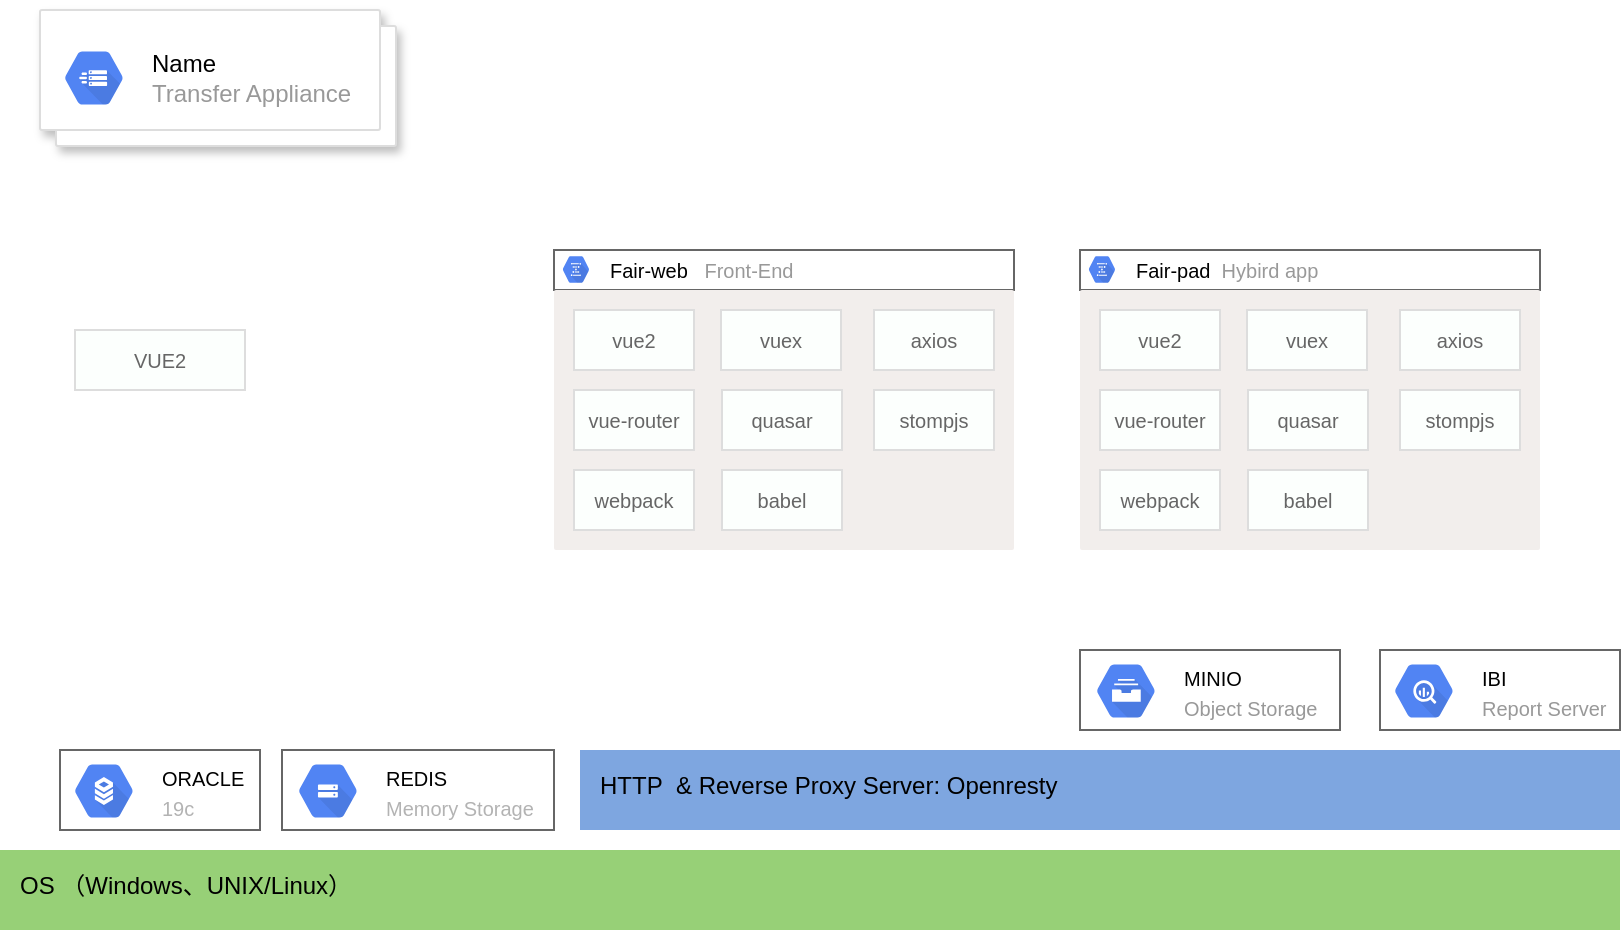 <mxfile version="16.6.4" type="github">
  <diagram id="-XEGDAH83uH26y6G2ftp" name="Page-1">
    <mxGraphModel dx="920" dy="663" grid="1" gridSize="10" guides="1" tooltips="1" connect="1" arrows="1" fold="1" page="1" pageScale="1" pageWidth="827" pageHeight="1169" math="0" shadow="0">
      <root>
        <mxCell id="0" />
        <mxCell id="1" parent="0" />
        <mxCell id="CakbC3GYAYJEHMvNo1hE-1" value="OS （Windows、UNIX/Linux）" style="points=[[0,0,0],[0.25,0,0],[0.5,0,0],[0.75,0,0],[1,0,0],[1,0.25,0],[1,0.5,0],[1,0.75,0],[1,1,0],[0.75,1,0],[0.5,1,0],[0.25,1,0],[0,1,0],[0,0.75,0],[0,0.5,0],[0,0.25,0]];absoluteArcSize=1;arcSize=2;html=1;strokeColor=none;shadow=0;dashed=0;fontSize=12;align=left;verticalAlign=middle;spacing=10;spacingTop=-4;fillColor=#97D077;" vertex="1" parent="1">
          <mxGeometry x="10" y="420" width="810" height="40" as="geometry" />
        </mxCell>
        <mxCell id="CakbC3GYAYJEHMvNo1hE-8" value="HTTP&amp;nbsp; &amp;amp; Reverse Proxy Server: Openresty" style="points=[[0,0,0],[0.25,0,0],[0.5,0,0],[0.75,0,0],[1,0,0],[1,0.25,0],[1,0.5,0],[1,0.75,0],[1,1,0],[0.75,1,0],[0.5,1,0],[0.25,1,0],[0,1,0],[0,0.75,0],[0,0.5,0],[0,0.25,0]];absoluteArcSize=1;arcSize=2;html=1;strokeColor=none;shadow=0;dashed=0;fontSize=12;align=left;verticalAlign=middle;spacing=10;spacingTop=-4;fillColor=#7EA6E0;" vertex="1" parent="1">
          <mxGeometry x="300" y="370" width="520" height="40" as="geometry" />
        </mxCell>
        <mxCell id="CakbC3GYAYJEHMvNo1hE-20" value="" style="shadow=0;strokeWidth=1;rounded=0;absoluteArcSize=1;arcSize=2;glass=0;sketch=0;fontSize=10;strokeColor=#666666;" vertex="1" parent="1">
          <mxGeometry x="40" y="370" width="100" height="40" as="geometry" />
        </mxCell>
        <mxCell id="CakbC3GYAYJEHMvNo1hE-21" value="&lt;font style=&quot;font-size: 10px&quot;&gt;&lt;font color=&quot;#000000&quot; style=&quot;font-size: 10px&quot;&gt;ORACLE&lt;/font&gt;&lt;br&gt;&lt;font color=&quot;#b3b3b3&quot;&gt;19c&lt;/font&gt;&lt;/font&gt;" style="sketch=0;dashed=0;connectable=0;html=1;strokeColor=none;shape=mxgraph.gcp2.hexIcon;prIcon=cloud_sql;part=1;labelPosition=right;verticalLabelPosition=middle;align=left;verticalAlign=middle;spacingLeft=5;fontSize=12;fillColor=#5184F3;" vertex="1" parent="CakbC3GYAYJEHMvNo1hE-20">
          <mxGeometry y="0.5" width="44" height="39" relative="1" as="geometry">
            <mxPoint y="-19" as="offset" />
          </mxGeometry>
        </mxCell>
        <mxCell id="CakbC3GYAYJEHMvNo1hE-22" value="" style="shadow=0;strokeWidth=1;rounded=0;absoluteArcSize=1;arcSize=2;glass=0;sketch=0;fontSize=10;strokeColor=#666666;" vertex="1" parent="1">
          <mxGeometry x="151" y="370" width="136" height="40" as="geometry" />
        </mxCell>
        <mxCell id="CakbC3GYAYJEHMvNo1hE-23" value="&lt;font style=&quot;font-size: 10px&quot;&gt;&lt;font color=&quot;#000000&quot; style=&quot;font-size: 10px&quot;&gt;REDIS&lt;/font&gt;&lt;br&gt;&lt;font color=&quot;#b3b3b3&quot;&gt;Memory Storage&lt;/font&gt;&lt;/font&gt;" style="sketch=0;dashed=0;connectable=0;html=1;strokeColor=none;shape=mxgraph.gcp2.hexIcon;prIcon=cloud_storage;part=1;labelPosition=right;verticalLabelPosition=middle;align=left;verticalAlign=middle;spacingLeft=5;fontSize=12;rounded=0;shadow=0;glass=0;fillColor=#5184F3;" vertex="1" parent="CakbC3GYAYJEHMvNo1hE-22">
          <mxGeometry y="0.5" width="44" height="39" relative="1" as="geometry">
            <mxPoint x="1" y="-19" as="offset" />
          </mxGeometry>
        </mxCell>
        <mxCell id="CakbC3GYAYJEHMvNo1hE-45" value="" style="strokeColor=#666666;shadow=0;strokeWidth=1;rounded=0;absoluteArcSize=1;arcSize=2;sketch=0;fillColor=#FFFFFF;flipV=1;" vertex="1" parent="1">
          <mxGeometry x="700" y="320" width="120" height="40" as="geometry" />
        </mxCell>
        <mxCell id="CakbC3GYAYJEHMvNo1hE-46" value="&lt;font style=&quot;font-size: 10px&quot;&gt;&lt;font color=&quot;#000000&quot; style=&quot;font-size: 10px&quot;&gt;IBI&lt;/font&gt;&lt;br&gt;Report Server&lt;/font&gt;" style="sketch=0;dashed=0;connectable=0;html=1;fillColor=#5184F3;strokeColor=none;shape=mxgraph.gcp2.hexIcon;prIcon=bigquery;part=1;labelPosition=right;verticalLabelPosition=middle;align=left;verticalAlign=middle;spacingLeft=5;fontColor=#999999;fontSize=12;rounded=0;" vertex="1" parent="CakbC3GYAYJEHMvNo1hE-45">
          <mxGeometry y="0.5" width="44" height="39" relative="1" as="geometry">
            <mxPoint y="-19" as="offset" />
          </mxGeometry>
        </mxCell>
        <mxCell id="CakbC3GYAYJEHMvNo1hE-50" value="" style="strokeColor=#666666;shadow=0;strokeWidth=1;rounded=0;absoluteArcSize=1;arcSize=2;sketch=0;fontSize=10;fontColor=#B3B3B3;fillColor=#FFFFFF;flipV=1;" vertex="1" parent="1">
          <mxGeometry x="550" y="320" width="130" height="40" as="geometry" />
        </mxCell>
        <mxCell id="CakbC3GYAYJEHMvNo1hE-51" value="&lt;font style=&quot;font-size: 10px&quot;&gt;&lt;font color=&quot;#000000&quot; style=&quot;font-size: 10px&quot;&gt;MINIO&lt;/font&gt;&lt;br&gt;Object Storage&lt;br&gt;&lt;/font&gt;" style="sketch=0;dashed=0;connectable=0;html=1;fillColor=#5184F3;strokeColor=none;shape=mxgraph.gcp2.hexIcon;prIcon=cloud_filestore;part=1;labelPosition=right;verticalLabelPosition=middle;align=left;verticalAlign=middle;spacingLeft=5;fontColor=#999999;fontSize=12;rounded=0;shadow=0;" vertex="1" parent="CakbC3GYAYJEHMvNo1hE-50">
          <mxGeometry y="0.5" width="44" height="39" relative="1" as="geometry">
            <mxPoint x="1" y="-19" as="offset" />
          </mxGeometry>
        </mxCell>
        <mxCell id="CakbC3GYAYJEHMvNo1hE-54" value="" style="shape=mxgraph.gcp2.doubleRect;strokeColor=#dddddd;shadow=1;strokeWidth=1;rounded=0;sketch=0;fontSize=10;fontColor=#B3B3B3;fillColor=#FFFFFF;" vertex="1" parent="1">
          <mxGeometry x="30" width="178" height="68" as="geometry" />
        </mxCell>
        <mxCell id="CakbC3GYAYJEHMvNo1hE-55" value="&lt;font color=&quot;#000000&quot;&gt;Name&lt;/font&gt;&lt;br&gt;Transfer Appliance" style="sketch=0;dashed=0;connectable=0;html=1;fillColor=#5184F3;strokeColor=none;shape=mxgraph.gcp2.hexIcon;prIcon=transfer_appliance;part=1;labelPosition=right;verticalLabelPosition=middle;align=left;verticalAlign=middle;spacingLeft=5;fontColor=#999999;fontSize=12;rounded=0;shadow=0;" vertex="1" parent="CakbC3GYAYJEHMvNo1hE-54">
          <mxGeometry y="0.5" width="44" height="39" relative="1" as="geometry">
            <mxPoint x="5" y="-19.5" as="offset" />
          </mxGeometry>
        </mxCell>
        <mxCell id="CakbC3GYAYJEHMvNo1hE-56" value="" style="strokeColor=#666666;shadow=0;strokeWidth=1;rounded=0;absoluteArcSize=1;arcSize=2;sketch=0;fontSize=10;fontColor=#B3B3B3;fillColor=#FFFFFF;flipV=1;" vertex="1" parent="1">
          <mxGeometry x="287" y="120" width="230" height="20" as="geometry" />
        </mxCell>
        <mxCell id="CakbC3GYAYJEHMvNo1hE-57" value="&lt;font style=&quot;font-size: 10px&quot;&gt;&lt;font color=&quot;#000000&quot;&gt;Fair-web&amp;nbsp; &amp;nbsp;&lt;/font&gt;Front-End&lt;br&gt;&lt;/font&gt;" style="sketch=0;dashed=0;connectable=0;html=1;fillColor=#5184F3;strokeColor=none;shape=mxgraph.gcp2.hexIcon;prIcon=genomics;part=1;labelPosition=right;verticalLabelPosition=middle;align=left;verticalAlign=middle;spacingLeft=5;fontColor=#999999;fontSize=12;rounded=0;shadow=0;" vertex="1" parent="CakbC3GYAYJEHMvNo1hE-56">
          <mxGeometry y="0.5" width="20" height="19.5" relative="1" as="geometry">
            <mxPoint x="1" y="-10" as="offset" />
          </mxGeometry>
        </mxCell>
        <mxCell id="CakbC3GYAYJEHMvNo1hE-62" value="" style="sketch=0;points=[[0,0,0],[0.25,0,0],[0.5,0,0],[0.75,0,0],[1,0,0],[1,0.25,0],[1,0.5,0],[1,0.75,0],[1,1,0],[0.75,1,0],[0.5,1,0],[0.25,1,0],[0,1,0],[0,0.75,0],[0,0.5,0],[0,0.25,0]];rounded=1;absoluteArcSize=1;arcSize=2;html=1;strokeColor=none;gradientColor=none;shadow=0;dashed=0;fontSize=12;fontColor=#9E9E9E;align=left;verticalAlign=top;spacing=10;spacingTop=-4;fillColor=#F2EEEC;" vertex="1" parent="1">
          <mxGeometry x="287" y="140" width="230" height="130" as="geometry" />
        </mxCell>
        <mxCell id="CakbC3GYAYJEHMvNo1hE-63" value="VUE2" style="strokeColor=#dddddd;shadow=0;strokeWidth=1;rounded=0;absoluteArcSize=1;arcSize=2;sketch=0;fontSize=10;fontColor=#666666;fillColor=#FCFFFD;" vertex="1" parent="1">
          <mxGeometry x="47.5" y="160" width="85" height="30" as="geometry" />
        </mxCell>
        <mxCell id="CakbC3GYAYJEHMvNo1hE-67" value="vue2" style="strokeColor=#dddddd;shadow=0;strokeWidth=1;rounded=0;absoluteArcSize=1;arcSize=2;sketch=0;fontSize=10;fontColor=#666666;fillColor=#FCFFFD;" vertex="1" parent="1">
          <mxGeometry x="297" y="150" width="60" height="30" as="geometry" />
        </mxCell>
        <mxCell id="CakbC3GYAYJEHMvNo1hE-68" value="vuex" style="strokeColor=#dddddd;shadow=0;strokeWidth=1;rounded=0;absoluteArcSize=1;arcSize=2;sketch=0;fontSize=10;fontColor=#666666;fillColor=#FCFFFD;" vertex="1" parent="1">
          <mxGeometry x="370.5" y="150" width="60" height="30" as="geometry" />
        </mxCell>
        <mxCell id="CakbC3GYAYJEHMvNo1hE-69" value="axios" style="strokeColor=#dddddd;shadow=0;strokeWidth=1;rounded=0;absoluteArcSize=1;arcSize=2;sketch=0;fontSize=10;fontColor=#666666;fillColor=#FCFFFD;" vertex="1" parent="1">
          <mxGeometry x="447" y="150" width="60" height="30" as="geometry" />
        </mxCell>
        <mxCell id="CakbC3GYAYJEHMvNo1hE-70" value="stompjs" style="strokeColor=#dddddd;shadow=0;strokeWidth=1;rounded=0;absoluteArcSize=1;arcSize=2;sketch=0;fontSize=10;fontColor=#666666;fillColor=#FCFFFD;" vertex="1" parent="1">
          <mxGeometry x="447" y="190" width="60" height="30" as="geometry" />
        </mxCell>
        <mxCell id="CakbC3GYAYJEHMvNo1hE-71" value="webpack" style="strokeColor=#dddddd;shadow=0;strokeWidth=1;rounded=0;absoluteArcSize=1;arcSize=2;sketch=0;fontSize=10;fontColor=#666666;fillColor=#FCFFFD;" vertex="1" parent="1">
          <mxGeometry x="297" y="230" width="60" height="30" as="geometry" />
        </mxCell>
        <mxCell id="CakbC3GYAYJEHMvNo1hE-72" value="babel" style="strokeColor=#dddddd;shadow=0;strokeWidth=1;rounded=0;absoluteArcSize=1;arcSize=2;sketch=0;fontSize=10;fontColor=#666666;fillColor=#FCFFFD;" vertex="1" parent="1">
          <mxGeometry x="371" y="230" width="60" height="30" as="geometry" />
        </mxCell>
        <mxCell id="CakbC3GYAYJEHMvNo1hE-74" value="vue-router" style="strokeColor=#dddddd;shadow=0;strokeWidth=1;rounded=0;absoluteArcSize=1;arcSize=2;sketch=0;fontSize=10;fontColor=#666666;fillColor=#FCFFFD;" vertex="1" parent="1">
          <mxGeometry x="297" y="190" width="60" height="30" as="geometry" />
        </mxCell>
        <mxCell id="CakbC3GYAYJEHMvNo1hE-75" value="quasar" style="strokeColor=#dddddd;shadow=0;strokeWidth=1;rounded=0;absoluteArcSize=1;arcSize=2;sketch=0;fontSize=10;fontColor=#666666;fillColor=#FCFFFD;" vertex="1" parent="1">
          <mxGeometry x="371" y="190" width="60" height="30" as="geometry" />
        </mxCell>
        <mxCell id="CakbC3GYAYJEHMvNo1hE-76" value="" style="strokeColor=#666666;shadow=0;strokeWidth=1;rounded=0;absoluteArcSize=1;arcSize=2;sketch=0;fontSize=10;fontColor=#B3B3B3;fillColor=#FFFFFF;flipV=1;" vertex="1" parent="1">
          <mxGeometry x="550" y="120" width="230" height="20" as="geometry" />
        </mxCell>
        <mxCell id="CakbC3GYAYJEHMvNo1hE-77" value="&lt;font style=&quot;font-size: 10px&quot;&gt;&lt;font color=&quot;#000000&quot;&gt;Fair-pad&amp;nbsp;&amp;nbsp;&lt;/font&gt;Hybird app&lt;br&gt;&lt;/font&gt;" style="sketch=0;dashed=0;connectable=0;html=1;fillColor=#5184F3;strokeColor=none;shape=mxgraph.gcp2.hexIcon;prIcon=genomics;part=1;labelPosition=right;verticalLabelPosition=middle;align=left;verticalAlign=middle;spacingLeft=5;fontColor=#999999;fontSize=12;rounded=0;shadow=0;" vertex="1" parent="CakbC3GYAYJEHMvNo1hE-76">
          <mxGeometry y="0.5" width="20" height="19.5" relative="1" as="geometry">
            <mxPoint x="1" y="-10" as="offset" />
          </mxGeometry>
        </mxCell>
        <mxCell id="CakbC3GYAYJEHMvNo1hE-78" value="" style="sketch=0;points=[[0,0,0],[0.25,0,0],[0.5,0,0],[0.75,0,0],[1,0,0],[1,0.25,0],[1,0.5,0],[1,0.75,0],[1,1,0],[0.75,1,0],[0.5,1,0],[0.25,1,0],[0,1,0],[0,0.75,0],[0,0.5,0],[0,0.25,0]];rounded=1;absoluteArcSize=1;arcSize=2;html=1;strokeColor=none;gradientColor=none;shadow=0;dashed=0;fontSize=12;fontColor=#9E9E9E;align=left;verticalAlign=top;spacing=10;spacingTop=-4;fillColor=#F2EEEC;" vertex="1" parent="1">
          <mxGeometry x="550" y="140" width="230" height="130" as="geometry" />
        </mxCell>
        <mxCell id="CakbC3GYAYJEHMvNo1hE-79" value="vue2" style="strokeColor=#dddddd;shadow=0;strokeWidth=1;rounded=0;absoluteArcSize=1;arcSize=2;sketch=0;fontSize=10;fontColor=#666666;fillColor=#FCFFFD;" vertex="1" parent="1">
          <mxGeometry x="560" y="150" width="60" height="30" as="geometry" />
        </mxCell>
        <mxCell id="CakbC3GYAYJEHMvNo1hE-80" value="vuex" style="strokeColor=#dddddd;shadow=0;strokeWidth=1;rounded=0;absoluteArcSize=1;arcSize=2;sketch=0;fontSize=10;fontColor=#666666;fillColor=#FCFFFD;" vertex="1" parent="1">
          <mxGeometry x="633.5" y="150" width="60" height="30" as="geometry" />
        </mxCell>
        <mxCell id="CakbC3GYAYJEHMvNo1hE-81" value="axios" style="strokeColor=#dddddd;shadow=0;strokeWidth=1;rounded=0;absoluteArcSize=1;arcSize=2;sketch=0;fontSize=10;fontColor=#666666;fillColor=#FCFFFD;" vertex="1" parent="1">
          <mxGeometry x="710" y="150" width="60" height="30" as="geometry" />
        </mxCell>
        <mxCell id="CakbC3GYAYJEHMvNo1hE-82" value="stompjs" style="strokeColor=#dddddd;shadow=0;strokeWidth=1;rounded=0;absoluteArcSize=1;arcSize=2;sketch=0;fontSize=10;fontColor=#666666;fillColor=#FCFFFD;" vertex="1" parent="1">
          <mxGeometry x="710" y="190" width="60" height="30" as="geometry" />
        </mxCell>
        <mxCell id="CakbC3GYAYJEHMvNo1hE-83" value="webpack" style="strokeColor=#dddddd;shadow=0;strokeWidth=1;rounded=0;absoluteArcSize=1;arcSize=2;sketch=0;fontSize=10;fontColor=#666666;fillColor=#FCFFFD;" vertex="1" parent="1">
          <mxGeometry x="560" y="230" width="60" height="30" as="geometry" />
        </mxCell>
        <mxCell id="CakbC3GYAYJEHMvNo1hE-84" value="babel" style="strokeColor=#dddddd;shadow=0;strokeWidth=1;rounded=0;absoluteArcSize=1;arcSize=2;sketch=0;fontSize=10;fontColor=#666666;fillColor=#FCFFFD;" vertex="1" parent="1">
          <mxGeometry x="634" y="230" width="60" height="30" as="geometry" />
        </mxCell>
        <mxCell id="CakbC3GYAYJEHMvNo1hE-85" value="vue-router" style="strokeColor=#dddddd;shadow=0;strokeWidth=1;rounded=0;absoluteArcSize=1;arcSize=2;sketch=0;fontSize=10;fontColor=#666666;fillColor=#FCFFFD;" vertex="1" parent="1">
          <mxGeometry x="560" y="190" width="60" height="30" as="geometry" />
        </mxCell>
        <mxCell id="CakbC3GYAYJEHMvNo1hE-86" value="quasar" style="strokeColor=#dddddd;shadow=0;strokeWidth=1;rounded=0;absoluteArcSize=1;arcSize=2;sketch=0;fontSize=10;fontColor=#666666;fillColor=#FCFFFD;" vertex="1" parent="1">
          <mxGeometry x="634" y="190" width="60" height="30" as="geometry" />
        </mxCell>
      </root>
    </mxGraphModel>
  </diagram>
</mxfile>
